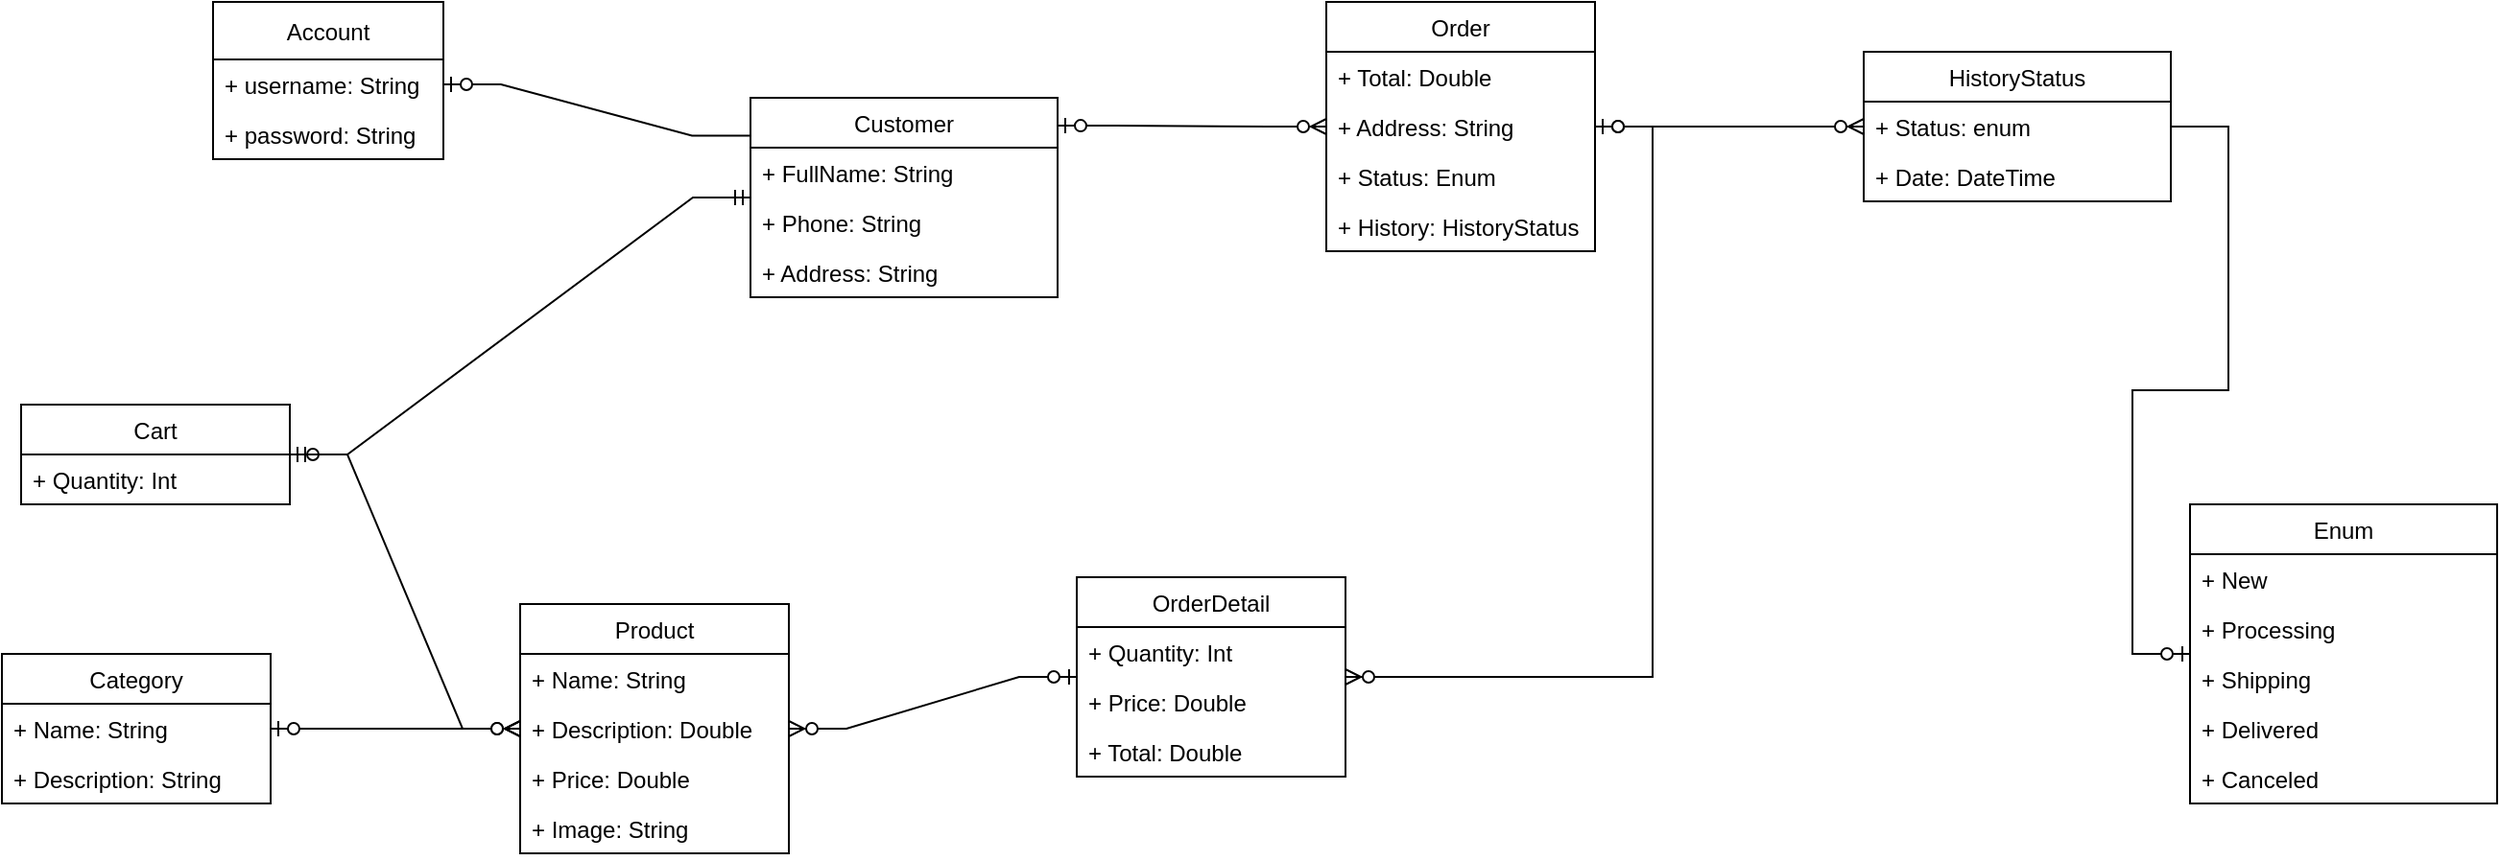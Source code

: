 <mxfile version="20.8.23" type="github">
  <diagram name="Trang-1" id="hb8H-oHKi9kYdUg4yuGx">
    <mxGraphModel dx="1431" dy="549" grid="1" gridSize="10" guides="1" tooltips="1" connect="1" arrows="1" fold="1" page="1" pageScale="1" pageWidth="827" pageHeight="1169" math="0" shadow="0">
      <root>
        <mxCell id="0" />
        <mxCell id="1" parent="0" />
        <mxCell id="L0xmg4seuJ0IGc6zBPvJ-1" value="Account" style="swimlane;fontStyle=0;childLayout=stackLayout;horizontal=1;startSize=30;fillColor=none;horizontalStack=0;resizeParent=1;resizeParentMax=0;resizeLast=0;collapsible=1;marginBottom=0;" parent="1" vertex="1">
          <mxGeometry x="120" y="10" width="120" height="82" as="geometry" />
        </mxCell>
        <mxCell id="L0xmg4seuJ0IGc6zBPvJ-2" value="+ username: String" style="text;strokeColor=none;fillColor=none;align=left;verticalAlign=top;spacingLeft=4;spacingRight=4;overflow=hidden;rotatable=0;points=[[0,0.5],[1,0.5]];portConstraint=eastwest;" parent="L0xmg4seuJ0IGc6zBPvJ-1" vertex="1">
          <mxGeometry y="30" width="120" height="26" as="geometry" />
        </mxCell>
        <mxCell id="L0xmg4seuJ0IGc6zBPvJ-3" value="+ password: String" style="text;strokeColor=none;fillColor=none;align=left;verticalAlign=top;spacingLeft=4;spacingRight=4;overflow=hidden;rotatable=0;points=[[0,0.5],[1,0.5]];portConstraint=eastwest;" parent="L0xmg4seuJ0IGc6zBPvJ-1" vertex="1">
          <mxGeometry y="56" width="120" height="26" as="geometry" />
        </mxCell>
        <mxCell id="L0xmg4seuJ0IGc6zBPvJ-12" value="Customer" style="swimlane;fontStyle=0;align=center;verticalAlign=top;childLayout=stackLayout;horizontal=1;startSize=26;horizontalStack=0;resizeParent=1;resizeParentMax=0;resizeLast=0;collapsible=1;marginBottom=0;" parent="1" vertex="1">
          <mxGeometry x="400" y="60" width="160" height="104" as="geometry" />
        </mxCell>
        <mxCell id="L0xmg4seuJ0IGc6zBPvJ-13" value="+ FullName: String" style="text;strokeColor=none;fillColor=none;align=left;verticalAlign=top;spacingLeft=4;spacingRight=4;overflow=hidden;rotatable=0;points=[[0,0.5],[1,0.5]];portConstraint=eastwest;" parent="L0xmg4seuJ0IGc6zBPvJ-12" vertex="1">
          <mxGeometry y="26" width="160" height="26" as="geometry" />
        </mxCell>
        <mxCell id="L0xmg4seuJ0IGc6zBPvJ-17" value="+ Phone: String" style="text;strokeColor=none;fillColor=none;align=left;verticalAlign=top;spacingLeft=4;spacingRight=4;overflow=hidden;rotatable=0;points=[[0,0.5],[1,0.5]];portConstraint=eastwest;" parent="L0xmg4seuJ0IGc6zBPvJ-12" vertex="1">
          <mxGeometry y="52" width="160" height="26" as="geometry" />
        </mxCell>
        <mxCell id="L0xmg4seuJ0IGc6zBPvJ-43" value="+ Address: String" style="text;strokeColor=none;fillColor=none;align=left;verticalAlign=top;spacingLeft=4;spacingRight=4;overflow=hidden;rotatable=0;points=[[0,0.5],[1,0.5]];portConstraint=eastwest;" parent="L0xmg4seuJ0IGc6zBPvJ-12" vertex="1">
          <mxGeometry y="78" width="160" height="26" as="geometry" />
        </mxCell>
        <mxCell id="L0xmg4seuJ0IGc6zBPvJ-22" value="Product" style="swimlane;fontStyle=0;childLayout=stackLayout;horizontal=1;startSize=26;fillColor=none;horizontalStack=0;resizeParent=1;resizeParentMax=0;resizeLast=0;collapsible=1;marginBottom=0;" parent="1" vertex="1">
          <mxGeometry x="280" y="324" width="140" height="130" as="geometry" />
        </mxCell>
        <mxCell id="L0xmg4seuJ0IGc6zBPvJ-23" value="+ Name: String" style="text;strokeColor=none;fillColor=none;align=left;verticalAlign=top;spacingLeft=4;spacingRight=4;overflow=hidden;rotatable=0;points=[[0,0.5],[1,0.5]];portConstraint=eastwest;" parent="L0xmg4seuJ0IGc6zBPvJ-22" vertex="1">
          <mxGeometry y="26" width="140" height="26" as="geometry" />
        </mxCell>
        <mxCell id="L0xmg4seuJ0IGc6zBPvJ-24" value="+ Description: Double" style="text;strokeColor=none;fillColor=none;align=left;verticalAlign=top;spacingLeft=4;spacingRight=4;overflow=hidden;rotatable=0;points=[[0,0.5],[1,0.5]];portConstraint=eastwest;" parent="L0xmg4seuJ0IGc6zBPvJ-22" vertex="1">
          <mxGeometry y="52" width="140" height="26" as="geometry" />
        </mxCell>
        <mxCell id="L0xmg4seuJ0IGc6zBPvJ-25" value="+ Price: Double" style="text;strokeColor=none;fillColor=none;align=left;verticalAlign=top;spacingLeft=4;spacingRight=4;overflow=hidden;rotatable=0;points=[[0,0.5],[1,0.5]];portConstraint=eastwest;" parent="L0xmg4seuJ0IGc6zBPvJ-22" vertex="1">
          <mxGeometry y="78" width="140" height="26" as="geometry" />
        </mxCell>
        <mxCell id="L0xmg4seuJ0IGc6zBPvJ-42" value="+ Image: String" style="text;strokeColor=none;fillColor=none;align=left;verticalAlign=top;spacingLeft=4;spacingRight=4;overflow=hidden;rotatable=0;points=[[0,0.5],[1,0.5]];portConstraint=eastwest;" parent="L0xmg4seuJ0IGc6zBPvJ-22" vertex="1">
          <mxGeometry y="104" width="140" height="26" as="geometry" />
        </mxCell>
        <mxCell id="L0xmg4seuJ0IGc6zBPvJ-26" value="Category" style="swimlane;fontStyle=0;childLayout=stackLayout;horizontal=1;startSize=26;fillColor=none;horizontalStack=0;resizeParent=1;resizeParentMax=0;resizeLast=0;collapsible=1;marginBottom=0;" parent="1" vertex="1">
          <mxGeometry x="10" y="350" width="140" height="78" as="geometry" />
        </mxCell>
        <mxCell id="L0xmg4seuJ0IGc6zBPvJ-27" value="+ Name: String" style="text;strokeColor=none;fillColor=none;align=left;verticalAlign=top;spacingLeft=4;spacingRight=4;overflow=hidden;rotatable=0;points=[[0,0.5],[1,0.5]];portConstraint=eastwest;" parent="L0xmg4seuJ0IGc6zBPvJ-26" vertex="1">
          <mxGeometry y="26" width="140" height="26" as="geometry" />
        </mxCell>
        <mxCell id="L0xmg4seuJ0IGc6zBPvJ-28" value="+ Description: String" style="text;strokeColor=none;fillColor=none;align=left;verticalAlign=top;spacingLeft=4;spacingRight=4;overflow=hidden;rotatable=0;points=[[0,0.5],[1,0.5]];portConstraint=eastwest;" parent="L0xmg4seuJ0IGc6zBPvJ-26" vertex="1">
          <mxGeometry y="52" width="140" height="26" as="geometry" />
        </mxCell>
        <mxCell id="L0xmg4seuJ0IGc6zBPvJ-30" value="Cart" style="swimlane;fontStyle=0;childLayout=stackLayout;horizontal=1;startSize=26;fillColor=none;horizontalStack=0;resizeParent=1;resizeParentMax=0;resizeLast=0;collapsible=1;marginBottom=0;" parent="1" vertex="1">
          <mxGeometry x="20" y="220" width="140" height="52" as="geometry" />
        </mxCell>
        <mxCell id="L0xmg4seuJ0IGc6zBPvJ-31" value="+ Quantity: Int" style="text;strokeColor=none;fillColor=none;align=left;verticalAlign=top;spacingLeft=4;spacingRight=4;overflow=hidden;rotatable=0;points=[[0,0.5],[1,0.5]];portConstraint=eastwest;" parent="L0xmg4seuJ0IGc6zBPvJ-30" vertex="1">
          <mxGeometry y="26" width="140" height="26" as="geometry" />
        </mxCell>
        <mxCell id="L0xmg4seuJ0IGc6zBPvJ-34" value="Order" style="swimlane;fontStyle=0;childLayout=stackLayout;horizontal=1;startSize=26;fillColor=none;horizontalStack=0;resizeParent=1;resizeParentMax=0;resizeLast=0;collapsible=1;marginBottom=0;" parent="1" vertex="1">
          <mxGeometry x="700" y="10" width="140" height="130" as="geometry" />
        </mxCell>
        <mxCell id="L0xmg4seuJ0IGc6zBPvJ-36" value="+ Total: Double" style="text;strokeColor=none;fillColor=none;align=left;verticalAlign=top;spacingLeft=4;spacingRight=4;overflow=hidden;rotatable=0;points=[[0,0.5],[1,0.5]];portConstraint=eastwest;" parent="L0xmg4seuJ0IGc6zBPvJ-34" vertex="1">
          <mxGeometry y="26" width="140" height="26" as="geometry" />
        </mxCell>
        <mxCell id="L0xmg4seuJ0IGc6zBPvJ-37" value="+ Address: String" style="text;strokeColor=none;fillColor=none;align=left;verticalAlign=top;spacingLeft=4;spacingRight=4;overflow=hidden;rotatable=0;points=[[0,0.5],[1,0.5]];portConstraint=eastwest;" parent="L0xmg4seuJ0IGc6zBPvJ-34" vertex="1">
          <mxGeometry y="52" width="140" height="26" as="geometry" />
        </mxCell>
        <mxCell id="J5Gvn71jtReAulwepZ1j-1" value="+ Status: Enum" style="text;strokeColor=none;fillColor=none;align=left;verticalAlign=top;spacingLeft=4;spacingRight=4;overflow=hidden;rotatable=0;points=[[0,0.5],[1,0.5]];portConstraint=eastwest;" parent="L0xmg4seuJ0IGc6zBPvJ-34" vertex="1">
          <mxGeometry y="78" width="140" height="26" as="geometry" />
        </mxCell>
        <mxCell id="f50npZ0Ie0erexzQDlFH-1" value="+ History: HistoryStatus" style="text;strokeColor=none;fillColor=none;align=left;verticalAlign=top;spacingLeft=4;spacingRight=4;overflow=hidden;rotatable=0;points=[[0,0.5],[1,0.5]];portConstraint=eastwest;" vertex="1" parent="L0xmg4seuJ0IGc6zBPvJ-34">
          <mxGeometry y="104" width="140" height="26" as="geometry" />
        </mxCell>
        <mxCell id="L0xmg4seuJ0IGc6zBPvJ-38" value="OrderDetail" style="swimlane;fontStyle=0;childLayout=stackLayout;horizontal=1;startSize=26;fillColor=none;horizontalStack=0;resizeParent=1;resizeParentMax=0;resizeLast=0;collapsible=1;marginBottom=0;" parent="1" vertex="1">
          <mxGeometry x="570" y="310" width="140" height="104" as="geometry" />
        </mxCell>
        <mxCell id="L0xmg4seuJ0IGc6zBPvJ-39" value="+ Quantity: Int" style="text;strokeColor=none;fillColor=none;align=left;verticalAlign=top;spacingLeft=4;spacingRight=4;overflow=hidden;rotatable=0;points=[[0,0.5],[1,0.5]];portConstraint=eastwest;" parent="L0xmg4seuJ0IGc6zBPvJ-38" vertex="1">
          <mxGeometry y="26" width="140" height="26" as="geometry" />
        </mxCell>
        <mxCell id="L0xmg4seuJ0IGc6zBPvJ-40" value="+ Price: Double" style="text;strokeColor=none;fillColor=none;align=left;verticalAlign=top;spacingLeft=4;spacingRight=4;overflow=hidden;rotatable=0;points=[[0,0.5],[1,0.5]];portConstraint=eastwest;" parent="L0xmg4seuJ0IGc6zBPvJ-38" vertex="1">
          <mxGeometry y="52" width="140" height="26" as="geometry" />
        </mxCell>
        <mxCell id="L0xmg4seuJ0IGc6zBPvJ-41" value="+ Total: Double" style="text;strokeColor=none;fillColor=none;align=left;verticalAlign=top;spacingLeft=4;spacingRight=4;overflow=hidden;rotatable=0;points=[[0,0.5],[1,0.5]];portConstraint=eastwest;" parent="L0xmg4seuJ0IGc6zBPvJ-38" vertex="1">
          <mxGeometry y="78" width="140" height="26" as="geometry" />
        </mxCell>
        <mxCell id="L0xmg4seuJ0IGc6zBPvJ-44" value="" style="edgeStyle=entityRelationEdgeStyle;fontSize=12;html=1;endArrow=ERzeroToOne;endFill=1;rounded=0;exitX=-0.003;exitY=0.19;exitDx=0;exitDy=0;exitPerimeter=0;" parent="1" source="L0xmg4seuJ0IGc6zBPvJ-12" target="L0xmg4seuJ0IGc6zBPvJ-2" edge="1">
          <mxGeometry width="100" height="100" relative="1" as="geometry">
            <mxPoint x="280" y="60" as="sourcePoint" />
            <mxPoint x="460" y="190" as="targetPoint" />
          </mxGeometry>
        </mxCell>
        <mxCell id="L0xmg4seuJ0IGc6zBPvJ-47" value="" style="edgeStyle=entityRelationEdgeStyle;fontSize=12;html=1;endArrow=ERzeroToMany;startArrow=ERzeroToOne;rounded=0;exitX=1;exitY=0.14;exitDx=0;exitDy=0;exitPerimeter=0;" parent="1" source="L0xmg4seuJ0IGc6zBPvJ-12" target="L0xmg4seuJ0IGc6zBPvJ-34" edge="1">
          <mxGeometry width="100" height="100" relative="1" as="geometry">
            <mxPoint x="350" y="272" as="sourcePoint" />
            <mxPoint x="450" y="172" as="targetPoint" />
          </mxGeometry>
        </mxCell>
        <mxCell id="L0xmg4seuJ0IGc6zBPvJ-48" value="" style="edgeStyle=entityRelationEdgeStyle;fontSize=12;html=1;endArrow=ERzeroToMany;startArrow=ERzeroToOne;rounded=0;" parent="1" source="L0xmg4seuJ0IGc6zBPvJ-34" target="L0xmg4seuJ0IGc6zBPvJ-38" edge="1">
          <mxGeometry width="100" height="100" relative="1" as="geometry">
            <mxPoint x="544" y="51" as="sourcePoint" />
            <mxPoint x="730" y="112" as="targetPoint" />
          </mxGeometry>
        </mxCell>
        <mxCell id="L0xmg4seuJ0IGc6zBPvJ-49" value="" style="edgeStyle=entityRelationEdgeStyle;fontSize=12;html=1;endArrow=ERzeroToMany;startArrow=ERzeroToOne;rounded=0;" parent="1" source="L0xmg4seuJ0IGc6zBPvJ-26" target="L0xmg4seuJ0IGc6zBPvJ-22" edge="1">
          <mxGeometry width="100" height="100" relative="1" as="geometry">
            <mxPoint x="440" y="250" as="sourcePoint" />
            <mxPoint x="600" y="260" as="targetPoint" />
          </mxGeometry>
        </mxCell>
        <mxCell id="L0xmg4seuJ0IGc6zBPvJ-50" value="" style="edgeStyle=entityRelationEdgeStyle;fontSize=12;html=1;endArrow=ERzeroToMany;startArrow=ERzeroToOne;rounded=0;" parent="1" source="L0xmg4seuJ0IGc6zBPvJ-38" target="L0xmg4seuJ0IGc6zBPvJ-22" edge="1">
          <mxGeometry width="100" height="100" relative="1" as="geometry">
            <mxPoint x="600" y="220" as="sourcePoint" />
            <mxPoint x="840" y="240" as="targetPoint" />
          </mxGeometry>
        </mxCell>
        <mxCell id="L0xmg4seuJ0IGc6zBPvJ-51" value="" style="edgeStyle=entityRelationEdgeStyle;fontSize=12;html=1;endArrow=ERzeroToMany;startArrow=ERzeroToOne;rounded=0;" parent="1" source="L0xmg4seuJ0IGc6zBPvJ-30" target="L0xmg4seuJ0IGc6zBPvJ-22" edge="1">
          <mxGeometry width="100" height="100" relative="1" as="geometry">
            <mxPoint x="160" y="399" as="sourcePoint" />
            <mxPoint x="290" y="399" as="targetPoint" />
          </mxGeometry>
        </mxCell>
        <mxCell id="Hh30eOg_fe-P5wjX0t9S-1" value="" style="edgeStyle=entityRelationEdgeStyle;fontSize=12;html=1;endArrow=ERmandOne;startArrow=ERmandOne;rounded=0;" parent="1" source="L0xmg4seuJ0IGc6zBPvJ-30" target="L0xmg4seuJ0IGc6zBPvJ-12" edge="1">
          <mxGeometry width="100" height="100" relative="1" as="geometry">
            <mxPoint x="490" y="340" as="sourcePoint" />
            <mxPoint x="590" y="240" as="targetPoint" />
          </mxGeometry>
        </mxCell>
        <mxCell id="f50npZ0Ie0erexzQDlFH-2" value="HistoryStatus" style="swimlane;fontStyle=0;align=center;verticalAlign=top;childLayout=stackLayout;horizontal=1;startSize=26;horizontalStack=0;resizeParent=1;resizeParentMax=0;resizeLast=0;collapsible=1;marginBottom=0;" vertex="1" parent="1">
          <mxGeometry x="980" y="36" width="160" height="78" as="geometry" />
        </mxCell>
        <mxCell id="f50npZ0Ie0erexzQDlFH-3" value="+ Status: enum" style="text;strokeColor=none;fillColor=none;align=left;verticalAlign=top;spacingLeft=4;spacingRight=4;overflow=hidden;rotatable=0;points=[[0,0.5],[1,0.5]];portConstraint=eastwest;" vertex="1" parent="f50npZ0Ie0erexzQDlFH-2">
          <mxGeometry y="26" width="160" height="26" as="geometry" />
        </mxCell>
        <mxCell id="f50npZ0Ie0erexzQDlFH-4" value="+ Date: DateTime" style="text;strokeColor=none;fillColor=none;align=left;verticalAlign=top;spacingLeft=4;spacingRight=4;overflow=hidden;rotatable=0;points=[[0,0.5],[1,0.5]];portConstraint=eastwest;" vertex="1" parent="f50npZ0Ie0erexzQDlFH-2">
          <mxGeometry y="52" width="160" height="26" as="geometry" />
        </mxCell>
        <mxCell id="f50npZ0Ie0erexzQDlFH-6" value="" style="edgeStyle=entityRelationEdgeStyle;fontSize=12;html=1;endArrow=ERzeroToMany;startArrow=ERzeroToOne;rounded=0;" edge="1" parent="1" source="L0xmg4seuJ0IGc6zBPvJ-34" target="f50npZ0Ie0erexzQDlFH-2">
          <mxGeometry width="100" height="100" relative="1" as="geometry">
            <mxPoint x="570" y="85" as="sourcePoint" />
            <mxPoint x="1130" y="170" as="targetPoint" />
          </mxGeometry>
        </mxCell>
        <mxCell id="f50npZ0Ie0erexzQDlFH-7" value="Enum" style="swimlane;fontStyle=0;align=center;verticalAlign=top;childLayout=stackLayout;horizontal=1;startSize=26;horizontalStack=0;resizeParent=1;resizeParentMax=0;resizeLast=0;collapsible=1;marginBottom=0;" vertex="1" parent="1">
          <mxGeometry x="1150" y="272" width="160" height="156" as="geometry" />
        </mxCell>
        <mxCell id="f50npZ0Ie0erexzQDlFH-8" value="+ New" style="text;strokeColor=none;fillColor=none;align=left;verticalAlign=top;spacingLeft=4;spacingRight=4;overflow=hidden;rotatable=0;points=[[0,0.5],[1,0.5]];portConstraint=eastwest;" vertex="1" parent="f50npZ0Ie0erexzQDlFH-7">
          <mxGeometry y="26" width="160" height="26" as="geometry" />
        </mxCell>
        <mxCell id="f50npZ0Ie0erexzQDlFH-9" value="+ Processing" style="text;strokeColor=none;fillColor=none;align=left;verticalAlign=top;spacingLeft=4;spacingRight=4;overflow=hidden;rotatable=0;points=[[0,0.5],[1,0.5]];portConstraint=eastwest;" vertex="1" parent="f50npZ0Ie0erexzQDlFH-7">
          <mxGeometry y="52" width="160" height="26" as="geometry" />
        </mxCell>
        <mxCell id="f50npZ0Ie0erexzQDlFH-10" value="+ Shipping" style="text;strokeColor=none;fillColor=none;align=left;verticalAlign=top;spacingLeft=4;spacingRight=4;overflow=hidden;rotatable=0;points=[[0,0.5],[1,0.5]];portConstraint=eastwest;" vertex="1" parent="f50npZ0Ie0erexzQDlFH-7">
          <mxGeometry y="78" width="160" height="26" as="geometry" />
        </mxCell>
        <mxCell id="f50npZ0Ie0erexzQDlFH-11" value="+ Delivered" style="text;strokeColor=none;fillColor=none;align=left;verticalAlign=top;spacingLeft=4;spacingRight=4;overflow=hidden;rotatable=0;points=[[0,0.5],[1,0.5]];portConstraint=eastwest;" vertex="1" parent="f50npZ0Ie0erexzQDlFH-7">
          <mxGeometry y="104" width="160" height="26" as="geometry" />
        </mxCell>
        <mxCell id="f50npZ0Ie0erexzQDlFH-12" value="+ Canceled" style="text;strokeColor=none;fillColor=none;align=left;verticalAlign=top;spacingLeft=4;spacingRight=4;overflow=hidden;rotatable=0;points=[[0,0.5],[1,0.5]];portConstraint=eastwest;" vertex="1" parent="f50npZ0Ie0erexzQDlFH-7">
          <mxGeometry y="130" width="160" height="26" as="geometry" />
        </mxCell>
        <mxCell id="f50npZ0Ie0erexzQDlFH-13" value="" style="edgeStyle=entityRelationEdgeStyle;fontSize=12;html=1;endArrow=ERzeroToOne;endFill=1;rounded=0;" edge="1" parent="1" source="f50npZ0Ie0erexzQDlFH-2" target="f50npZ0Ie0erexzQDlFH-7">
          <mxGeometry width="100" height="100" relative="1" as="geometry">
            <mxPoint x="410" y="90" as="sourcePoint" />
            <mxPoint x="250" y="63" as="targetPoint" />
          </mxGeometry>
        </mxCell>
      </root>
    </mxGraphModel>
  </diagram>
</mxfile>
